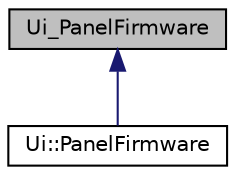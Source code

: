 digraph "Ui_PanelFirmware"
{
  edge [fontname="Helvetica",fontsize="10",labelfontname="Helvetica",labelfontsize="10"];
  node [fontname="Helvetica",fontsize="10",shape=record];
  Node1 [label="Ui_PanelFirmware",height=0.2,width=0.4,color="black", fillcolor="grey75", style="filled" fontcolor="black"];
  Node1 -> Node2 [dir="back",color="midnightblue",fontsize="10",style="solid",fontname="Helvetica"];
  Node2 [label="Ui::PanelFirmware",height=0.2,width=0.4,color="black", fillcolor="white", style="filled",URL="$class_ui_1_1_panel_firmware.html"];
}
